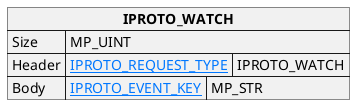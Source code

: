 @startuml

skinparam {
    HyperlinkColor #0077FF
    FontColor #313131
    BorderColor #313131
    BackgroundColor transparent
}

json "**IPROTO_WATCH**" as watch {
    "Size": "MP_UINT",
    "Header": {
      "[[https://tarantool.io/en/doc/latest/reference/internals/iproto/keys IPROTO_REQUEST_TYPE]]": "IPROTO_WATCH"
    },
    "Body": {
      "[[https://tarantool.io/en/doc/latest/reference/internals/iproto/keys IPROTO_EVENT_KEY]]": "MP_STR"
    }
}

@enduml
